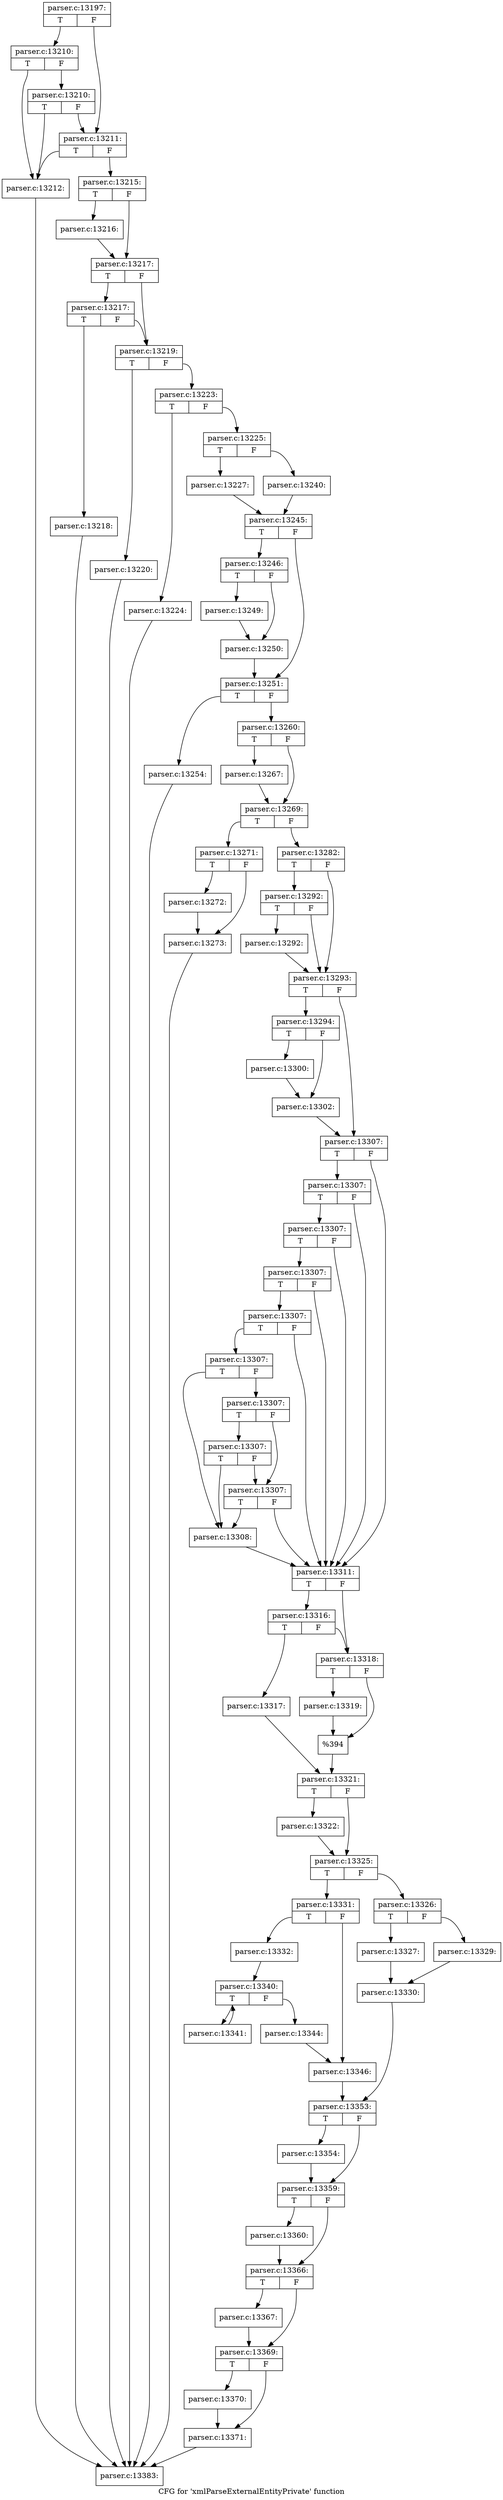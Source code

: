 digraph "CFG for 'xmlParseExternalEntityPrivate' function" {
	label="CFG for 'xmlParseExternalEntityPrivate' function";

	Node0x4e10ae0 [shape=record,label="{parser.c:13197:|{<s0>T|<s1>F}}"];
	Node0x4e10ae0:s0 -> Node0x4e14d70;
	Node0x4e10ae0:s1 -> Node0x4e14cf0;
	Node0x4e14d70 [shape=record,label="{parser.c:13210:|{<s0>T|<s1>F}}"];
	Node0x4e14d70:s0 -> Node0x4e14c50;
	Node0x4e14d70:s1 -> Node0x4e15050;
	Node0x4e15050 [shape=record,label="{parser.c:13210:|{<s0>T|<s1>F}}"];
	Node0x4e15050:s0 -> Node0x4e14c50;
	Node0x4e15050:s1 -> Node0x4e14cf0;
	Node0x4e14cf0 [shape=record,label="{parser.c:13211:|{<s0>T|<s1>F}}"];
	Node0x4e14cf0:s0 -> Node0x4e14c50;
	Node0x4e14cf0:s1 -> Node0x4e14ca0;
	Node0x4e14c50 [shape=record,label="{parser.c:13212:}"];
	Node0x4e14c50 -> Node0x4e11390;
	Node0x4e14ca0 [shape=record,label="{parser.c:13215:|{<s0>T|<s1>F}}"];
	Node0x4e14ca0:s0 -> Node0x4e15c60;
	Node0x4e14ca0:s1 -> Node0x4e15cb0;
	Node0x4e15c60 [shape=record,label="{parser.c:13216:}"];
	Node0x4e15c60 -> Node0x4e15cb0;
	Node0x4e15cb0 [shape=record,label="{parser.c:13217:|{<s0>T|<s1>F}}"];
	Node0x4e15cb0:s0 -> Node0x4e16270;
	Node0x4e15cb0:s1 -> Node0x4e16220;
	Node0x4e16270 [shape=record,label="{parser.c:13217:|{<s0>T|<s1>F}}"];
	Node0x4e16270:s0 -> Node0x4e161d0;
	Node0x4e16270:s1 -> Node0x4e16220;
	Node0x4e161d0 [shape=record,label="{parser.c:13218:}"];
	Node0x4e161d0 -> Node0x4e11390;
	Node0x4e16220 [shape=record,label="{parser.c:13219:|{<s0>T|<s1>F}}"];
	Node0x4e16220:s0 -> Node0x4e16960;
	Node0x4e16220:s1 -> Node0x4e169b0;
	Node0x4e16960 [shape=record,label="{parser.c:13220:}"];
	Node0x4e16960 -> Node0x4e11390;
	Node0x4e169b0 [shape=record,label="{parser.c:13223:|{<s0>T|<s1>F}}"];
	Node0x4e169b0:s0 -> Node0x4e17200;
	Node0x4e169b0:s1 -> Node0x4e17250;
	Node0x4e17200 [shape=record,label="{parser.c:13224:}"];
	Node0x4e17200 -> Node0x4e11390;
	Node0x4e17250 [shape=record,label="{parser.c:13225:|{<s0>T|<s1>F}}"];
	Node0x4e17250:s0 -> Node0x4e179e0;
	Node0x4e17250:s1 -> Node0x4e17a80;
	Node0x4e179e0 [shape=record,label="{parser.c:13227:}"];
	Node0x4e179e0 -> Node0x4e17a30;
	Node0x4e17a80 [shape=record,label="{parser.c:13240:}"];
	Node0x4e17a80 -> Node0x4e17a30;
	Node0x4e17a30 [shape=record,label="{parser.c:13245:|{<s0>T|<s1>F}}"];
	Node0x4e17a30:s0 -> Node0x4e1ac70;
	Node0x4e17a30:s1 -> Node0x4e1acc0;
	Node0x4e1ac70 [shape=record,label="{parser.c:13246:|{<s0>T|<s1>F}}"];
	Node0x4e1ac70:s0 -> Node0x4e1b560;
	Node0x4e1ac70:s1 -> Node0x4e1b5b0;
	Node0x4e1b560 [shape=record,label="{parser.c:13249:}"];
	Node0x4e1b560 -> Node0x4e1b5b0;
	Node0x4e1b5b0 [shape=record,label="{parser.c:13250:}"];
	Node0x4e1b5b0 -> Node0x4e1acc0;
	Node0x4e1acc0 [shape=record,label="{parser.c:13251:|{<s0>T|<s1>F}}"];
	Node0x4e1acc0:s0 -> Node0x4e1c010;
	Node0x4e1acc0:s1 -> Node0x4e1c060;
	Node0x4e1c010 [shape=record,label="{parser.c:13254:}"];
	Node0x4e1c010 -> Node0x4e11390;
	Node0x4e1c060 [shape=record,label="{parser.c:13260:|{<s0>T|<s1>F}}"];
	Node0x4e1c060:s0 -> Node0x4e1e0a0;
	Node0x4e1c060:s1 -> Node0x4e1e0f0;
	Node0x4e1e0a0 [shape=record,label="{parser.c:13267:}"];
	Node0x4e1e0a0 -> Node0x4e1e0f0;
	Node0x4e1e0f0 [shape=record,label="{parser.c:13269:|{<s0>T|<s1>F}}"];
	Node0x4e1e0f0:s0 -> Node0x4e1ee30;
	Node0x4e1e0f0:s1 -> Node0x4e1ee80;
	Node0x4e1ee30 [shape=record,label="{parser.c:13271:|{<s0>T|<s1>F}}"];
	Node0x4e1ee30:s0 -> Node0x4e1f240;
	Node0x4e1ee30:s1 -> Node0x4e1f290;
	Node0x4e1f240 [shape=record,label="{parser.c:13272:}"];
	Node0x4e1f240 -> Node0x4e1f290;
	Node0x4e1f290 [shape=record,label="{parser.c:13273:}"];
	Node0x4e1f290 -> Node0x4e11390;
	Node0x4e1ee80 [shape=record,label="{parser.c:13282:|{<s0>T|<s1>F}}"];
	Node0x4e1ee80:s0 -> Node0x4e215a0;
	Node0x4e1ee80:s1 -> Node0x4e21550;
	Node0x4e215a0 [shape=record,label="{parser.c:13292:|{<s0>T|<s1>F}}"];
	Node0x4e215a0:s0 -> Node0x4e21500;
	Node0x4e215a0:s1 -> Node0x4e21550;
	Node0x4e21500 [shape=record,label="{parser.c:13292:}"];
	Node0x4e21500 -> Node0x4e21550;
	Node0x4e21550 [shape=record,label="{parser.c:13293:|{<s0>T|<s1>F}}"];
	Node0x4e21550:s0 -> Node0x4e22190;
	Node0x4e21550:s1 -> Node0x4e221e0;
	Node0x4e22190 [shape=record,label="{parser.c:13294:|{<s0>T|<s1>F}}"];
	Node0x4e22190:s0 -> Node0x4e24310;
	Node0x4e22190:s1 -> Node0x4e24360;
	Node0x4e24310 [shape=record,label="{parser.c:13300:}"];
	Node0x4e24310 -> Node0x4e24360;
	Node0x4e24360 [shape=record,label="{parser.c:13302:}"];
	Node0x4e24360 -> Node0x4e221e0;
	Node0x4e221e0 [shape=record,label="{parser.c:13307:|{<s0>T|<s1>F}}"];
	Node0x4e221e0:s0 -> Node0x4e24cd0;
	Node0x4e221e0:s1 -> Node0x4e24ae0;
	Node0x4e24cd0 [shape=record,label="{parser.c:13307:|{<s0>T|<s1>F}}"];
	Node0x4e24cd0:s0 -> Node0x4e24c80;
	Node0x4e24cd0:s1 -> Node0x4e24ae0;
	Node0x4e24c80 [shape=record,label="{parser.c:13307:|{<s0>T|<s1>F}}"];
	Node0x4e24c80:s0 -> Node0x4e24c30;
	Node0x4e24c80:s1 -> Node0x4e24ae0;
	Node0x4e24c30 [shape=record,label="{parser.c:13307:|{<s0>T|<s1>F}}"];
	Node0x4e24c30:s0 -> Node0x4e24bb0;
	Node0x4e24c30:s1 -> Node0x4e24ae0;
	Node0x4e24bb0 [shape=record,label="{parser.c:13307:|{<s0>T|<s1>F}}"];
	Node0x4e24bb0:s0 -> Node0x4e24b30;
	Node0x4e24bb0:s1 -> Node0x4e24ae0;
	Node0x4e24b30 [shape=record,label="{parser.c:13307:|{<s0>T|<s1>F}}"];
	Node0x4e24b30:s0 -> Node0x4e24a90;
	Node0x4e24b30:s1 -> Node0x4e26630;
	Node0x4e26630 [shape=record,label="{parser.c:13307:|{<s0>T|<s1>F}}"];
	Node0x4e26630:s0 -> Node0x4e26b40;
	Node0x4e26630:s1 -> Node0x4e265e0;
	Node0x4e26b40 [shape=record,label="{parser.c:13307:|{<s0>T|<s1>F}}"];
	Node0x4e26b40:s0 -> Node0x4e24a90;
	Node0x4e26b40:s1 -> Node0x4e265e0;
	Node0x4e265e0 [shape=record,label="{parser.c:13307:|{<s0>T|<s1>F}}"];
	Node0x4e265e0:s0 -> Node0x4e24a90;
	Node0x4e265e0:s1 -> Node0x4e24ae0;
	Node0x4e24a90 [shape=record,label="{parser.c:13308:}"];
	Node0x4e24a90 -> Node0x4e24ae0;
	Node0x4e24ae0 [shape=record,label="{parser.c:13311:|{<s0>T|<s1>F}}"];
	Node0x4e24ae0:s0 -> Node0x4e28410;
	Node0x4e24ae0:s1 -> Node0x4e283c0;
	Node0x4e28410 [shape=record,label="{parser.c:13316:|{<s0>T|<s1>F}}"];
	Node0x4e28410:s0 -> Node0x4e28320;
	Node0x4e28410:s1 -> Node0x4e283c0;
	Node0x4e28320 [shape=record,label="{parser.c:13317:}"];
	Node0x4e28320 -> Node0x4e28370;
	Node0x4e283c0 [shape=record,label="{parser.c:13318:|{<s0>T|<s1>F}}"];
	Node0x4e283c0:s0 -> Node0x4e291f0;
	Node0x4e283c0:s1 -> Node0x4e29240;
	Node0x4e291f0 [shape=record,label="{parser.c:13319:}"];
	Node0x4e291f0 -> Node0x4e29240;
	Node0x4e29240 [shape=record,label="{%394}"];
	Node0x4e29240 -> Node0x4e28370;
	Node0x4e28370 [shape=record,label="{parser.c:13321:|{<s0>T|<s1>F}}"];
	Node0x4e28370:s0 -> Node0x4e29bf0;
	Node0x4e28370:s1 -> Node0x4e29c40;
	Node0x4e29bf0 [shape=record,label="{parser.c:13322:}"];
	Node0x4e29bf0 -> Node0x4e29c40;
	Node0x4e29c40 [shape=record,label="{parser.c:13325:|{<s0>T|<s1>F}}"];
	Node0x4e29c40:s0 -> Node0x4e2a5d0;
	Node0x4e29c40:s1 -> Node0x4e2a530;
	Node0x4e2a530 [shape=record,label="{parser.c:13326:|{<s0>T|<s1>F}}"];
	Node0x4e2a530:s0 -> Node0x4e2aa00;
	Node0x4e2a530:s1 -> Node0x4e2aaa0;
	Node0x4e2aa00 [shape=record,label="{parser.c:13327:}"];
	Node0x4e2aa00 -> Node0x4e2aa50;
	Node0x4e2aaa0 [shape=record,label="{parser.c:13329:}"];
	Node0x4e2aaa0 -> Node0x4e2aa50;
	Node0x4e2aa50 [shape=record,label="{parser.c:13330:}"];
	Node0x4e2aa50 -> Node0x4e2a580;
	Node0x4e2a5d0 [shape=record,label="{parser.c:13331:|{<s0>T|<s1>F}}"];
	Node0x4e2a5d0:s0 -> Node0x4e2b530;
	Node0x4e2a5d0:s1 -> Node0x4e2b580;
	Node0x4e2b530 [shape=record,label="{parser.c:13332:}"];
	Node0x4e2b530 -> Node0x4e2c0a0;
	Node0x4e2c0a0 [shape=record,label="{parser.c:13340:|{<s0>T|<s1>F}}"];
	Node0x4e2c0a0:s0 -> Node0x4e2c500;
	Node0x4e2c0a0:s1 -> Node0x4e2c2c0;
	Node0x4e2c500 [shape=record,label="{parser.c:13341:}"];
	Node0x4e2c500 -> Node0x4e2c0a0;
	Node0x4e2c2c0 [shape=record,label="{parser.c:13344:}"];
	Node0x4e2c2c0 -> Node0x4e2b580;
	Node0x4e2b580 [shape=record,label="{parser.c:13346:}"];
	Node0x4e2b580 -> Node0x4e2a580;
	Node0x4e2a580 [shape=record,label="{parser.c:13353:|{<s0>T|<s1>F}}"];
	Node0x4e2a580:s0 -> Node0x4e2d1b0;
	Node0x4e2a580:s1 -> Node0x4e2d200;
	Node0x4e2d1b0 [shape=record,label="{parser.c:13354:}"];
	Node0x4e2d1b0 -> Node0x4e2d200;
	Node0x4e2d200 [shape=record,label="{parser.c:13359:|{<s0>T|<s1>F}}"];
	Node0x4e2d200:s0 -> Node0x4e2da30;
	Node0x4e2d200:s1 -> Node0x4e2da80;
	Node0x4e2da30 [shape=record,label="{parser.c:13360:}"];
	Node0x4e2da30 -> Node0x4e2da80;
	Node0x4e2da80 [shape=record,label="{parser.c:13366:|{<s0>T|<s1>F}}"];
	Node0x4e2da80:s0 -> Node0x4e2f050;
	Node0x4e2da80:s1 -> Node0x4e2f0a0;
	Node0x4e2f050 [shape=record,label="{parser.c:13367:}"];
	Node0x4e2f050 -> Node0x4e2f0a0;
	Node0x4e2f0a0 [shape=record,label="{parser.c:13369:|{<s0>T|<s1>F}}"];
	Node0x4e2f0a0:s0 -> Node0x4e2fe20;
	Node0x4e2f0a0:s1 -> Node0x4e30150;
	Node0x4e2fe20 [shape=record,label="{parser.c:13370:}"];
	Node0x4e2fe20 -> Node0x4e30150;
	Node0x4e30150 [shape=record,label="{parser.c:13371:}"];
	Node0x4e30150 -> Node0x4e11390;
	Node0x4e11390 [shape=record,label="{parser.c:13383:}"];
}
